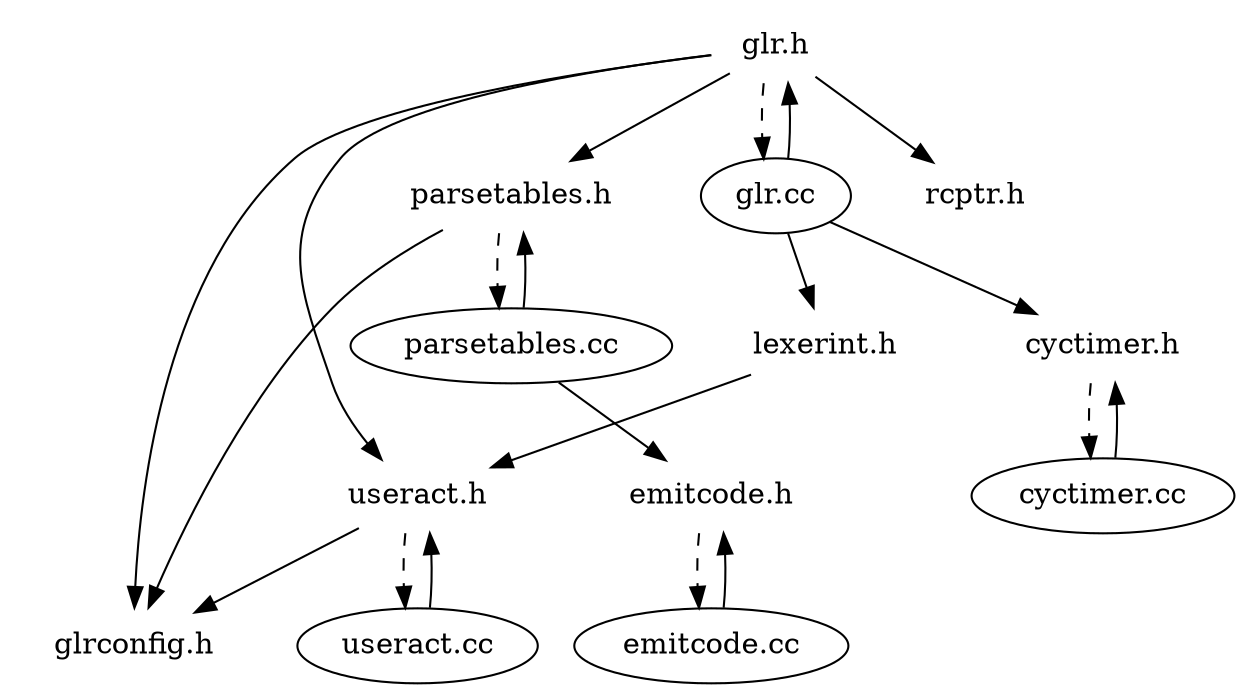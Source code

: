 // dependency graph automatically produced by
//   ../smbase/scan-depends.pl -r -I../ast glr.h

digraph "Dependencies" {
  "glr.h" [
    color = white
  ]
  "glr.cc" [
  ]
  "glr.h" -> "glr.cc" [
    style = dashed
    weight = 10
  ]
  "glrconfig.h" [
    color = white
  ]
  "glr.h" -> "glrconfig.h" [
  ]
  "parsetables.h" [
    color = white
  ]
  "glr.h" -> "parsetables.h" [
  ]
  "rcptr.h" [
    color = white
  ]
  "glr.h" -> "rcptr.h" [
  ]
  "useract.h" [
    color = white
  ]
  "glr.h" -> "useract.h" [
  ]
  "glr.cc" -> "glr.h" [
    weight = 10
  ]
  "lexerint.h" [
    color = white
  ]
  "glr.cc" -> "lexerint.h" [
  ]
  "cyctimer.h" [
    color = white
  ]
  "glr.cc" -> "cyctimer.h" [
  ]
  "parsetables.cc" [
  ]
  "parsetables.h" -> "parsetables.cc" [
    style = dashed
    weight = 10
  ]
  "parsetables.h" -> "glrconfig.h" [
  ]
  "useract.cc" [
  ]
  "useract.h" -> "useract.cc" [
    style = dashed
    weight = 10
  ]
  "useract.h" -> "glrconfig.h" [
  ]
  "lexerint.h" -> "useract.h" [
  ]
  "cyctimer.cc" [
  ]
  "cyctimer.h" -> "cyctimer.cc" [
    style = dashed
    weight = 10
  ]
  "parsetables.cc" -> "parsetables.h" [
    weight = 10
  ]
  "emitcode.h" [
    color = white
  ]
  "parsetables.cc" -> "emitcode.h" [
  ]
  "useract.cc" -> "useract.h" [
    weight = 10
  ]
  "cyctimer.cc" -> "cyctimer.h" [
    weight = 10
  ]
  "emitcode.cc" [
  ]
  "emitcode.h" -> "emitcode.cc" [
    style = dashed
    weight = 10
  ]
  "emitcode.cc" -> "emitcode.h" [
    weight = 10
  ]
}
